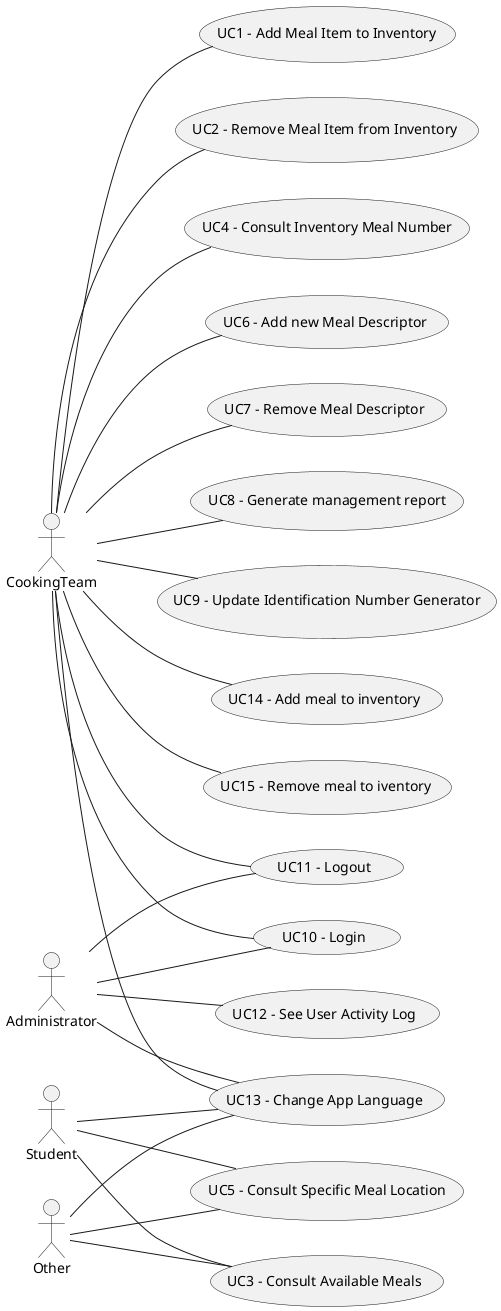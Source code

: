 @startuml UseCaseDiagram
left to right direction

actor Administrator
actor CookingTeam
actor Student
actor Other

usecase UC1 [
    UC1 - Add Meal Item to Inventory
]
usecase UC2 [ 
    UC2 - Remove Meal Item from Inventory 
]
usecase UC3 [ 
    UC3 - Consult Available Meals
]
usecase UC4 [ 
    UC4 - Consult Inventory Meal Number
]
usecase UC5 [ 
    UC5 - Consult Specific Meal Location
]
usecase UC6 [ 
    UC6 - Add new Meal Descriptor
]
usecase UC7 [ 
    UC7 - Remove Meal Descriptor
]
usecase UC8 [ 
    UC8 - Generate management report
]
usecase UC9 [ 
    UC9 - Update Identification Number Generator
]
usecase UC10 [ 
    UC10 - Login
]
usecase UC11 [ 
    UC11 - Logout
]
usecase UC12 [
    UC12 - See User Activity Log
]
usecase UC13 [
    UC13 - Change App Language
]
usecase UC14 [
    UC14 - Add meal to inventory
]

usecase UC15 [
    UC15 - Remove meal to iventory
]


CookingTeam -- UC1

CookingTeam -- UC2

Student -- UC3
Other -- UC3

CookingTeam -- UC4

Student -- UC5
Other -- UC5

CookingTeam -- UC6

CookingTeam -- UC7

CookingTeam -- UC8

CookingTeam -- UC9

CookingTeam -- UC14

CookingTeam -- UC15

Administrator -- UC10
CookingTeam -- UC10

Administrator -- UC11
CookingTeam -- UC11

Administrator -- UC12

Administrator -- UC13
CookingTeam -- UC13
Student -- UC13
Other -- UC13
@enduml